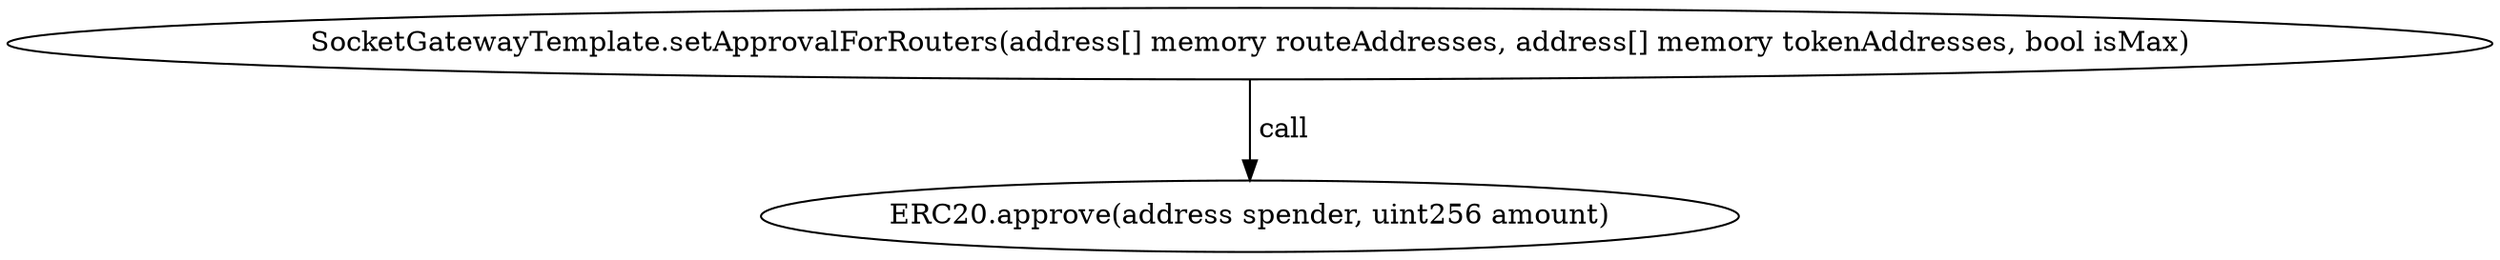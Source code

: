 digraph "" {
	graph [bb="0,0,1052.9,124.8"];
	node [label="\N"];
	"SocketGatewayTemplate.setApprovalForRouters(address[] memory routeAddresses, address[] memory tokenAddresses, bool isMax)"	 [height=0.5,
		pos="526.43,106.8",
		width=14.623];
	"ERC20.approve(address spender, uint256 amount)"	 [height=0.5,
		pos="526.43,18",
		width=5.7372];
	"SocketGatewayTemplate.setApprovalForRouters(address[] memory routeAddresses, address[] memory tokenAddresses, bool isMax)" -> "ERC20.approve(address spender, uint256 amount)" [key=call,
	label=" call",
	lp="538.28,62.4",
	pos="e,526.43,36.072 526.43,88.401 526.43,76.295 526.43,60.208 526.43,46.467"];
}

